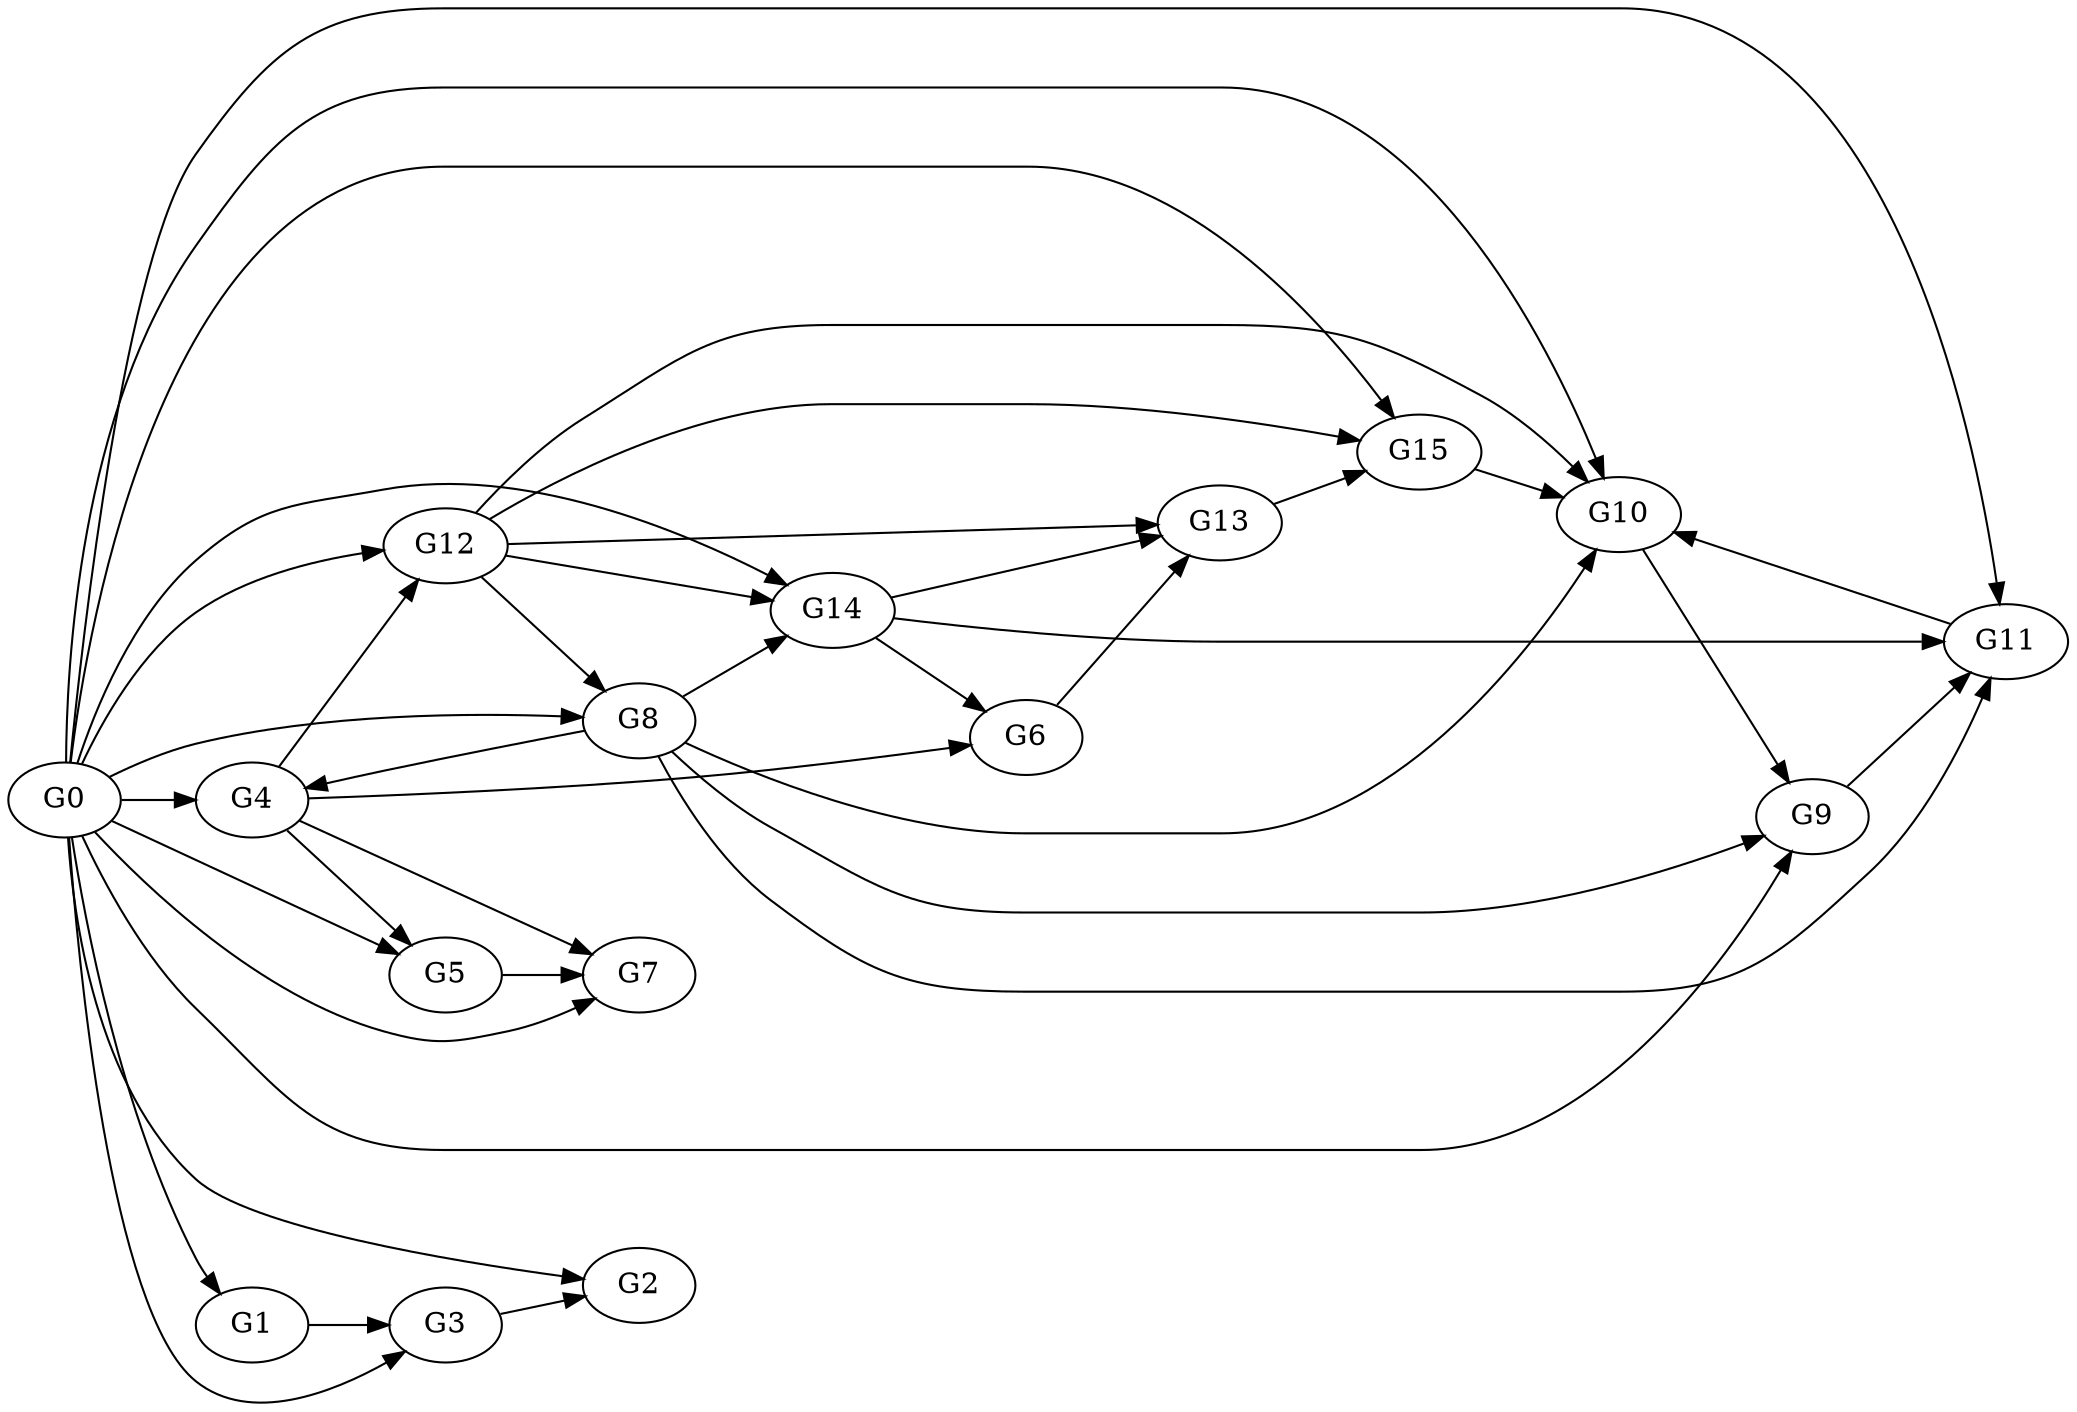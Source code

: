 digraph "Example_DeleteEdgeTest3" {
	rankdir=LR;
	"G4";
	"G15";
	"G3";
	"G14";
	"G2";
	"G13";
	"G1";
	"G12";
	"G0";
	"G11";
	"G10";
	"G9";
	"G8";
	"G7";
	"G6";
	"G5";
	"G0" -> "G15";
	"G14" -> "G13";
	"G0" -> "G9";
	"G8" -> "G9";
	"G8" -> "G10";
	"G14" -> "G11";
	"G0" -> "G8";
	"G12" -> "G15";
	"G0" -> "G11";
	"G12" -> "G13";
	"G13" -> "G15";
	"G0" -> "G5";
	"G11" -> "G10";
	"G9" -> "G11";
	"G0" -> "G4";
	"G12" -> "G14";
	"G8" -> "G14";
	"G4" -> "G6";
	"G0" -> "G14";
	"G4" -> "G5";
	"G8" -> "G4";
	"G8" -> "G11";
	"G0" -> "G10";
	"G0" -> "G3";
	"G6" -> "G13";
	"G12" -> "G8";
	"G4" -> "G7";
	"G15" -> "G10";
	"G0" -> "G1";
	"G0" -> "G12";
	"G14" -> "G6";
	"G5" -> "G7";
	"G0" -> "G2";
	"G10" -> "G9";
	"G3" -> "G2";
	"G0" -> "G7";
	"G4" -> "G12";
	"G1" -> "G3";
	"G12" -> "G10";
}